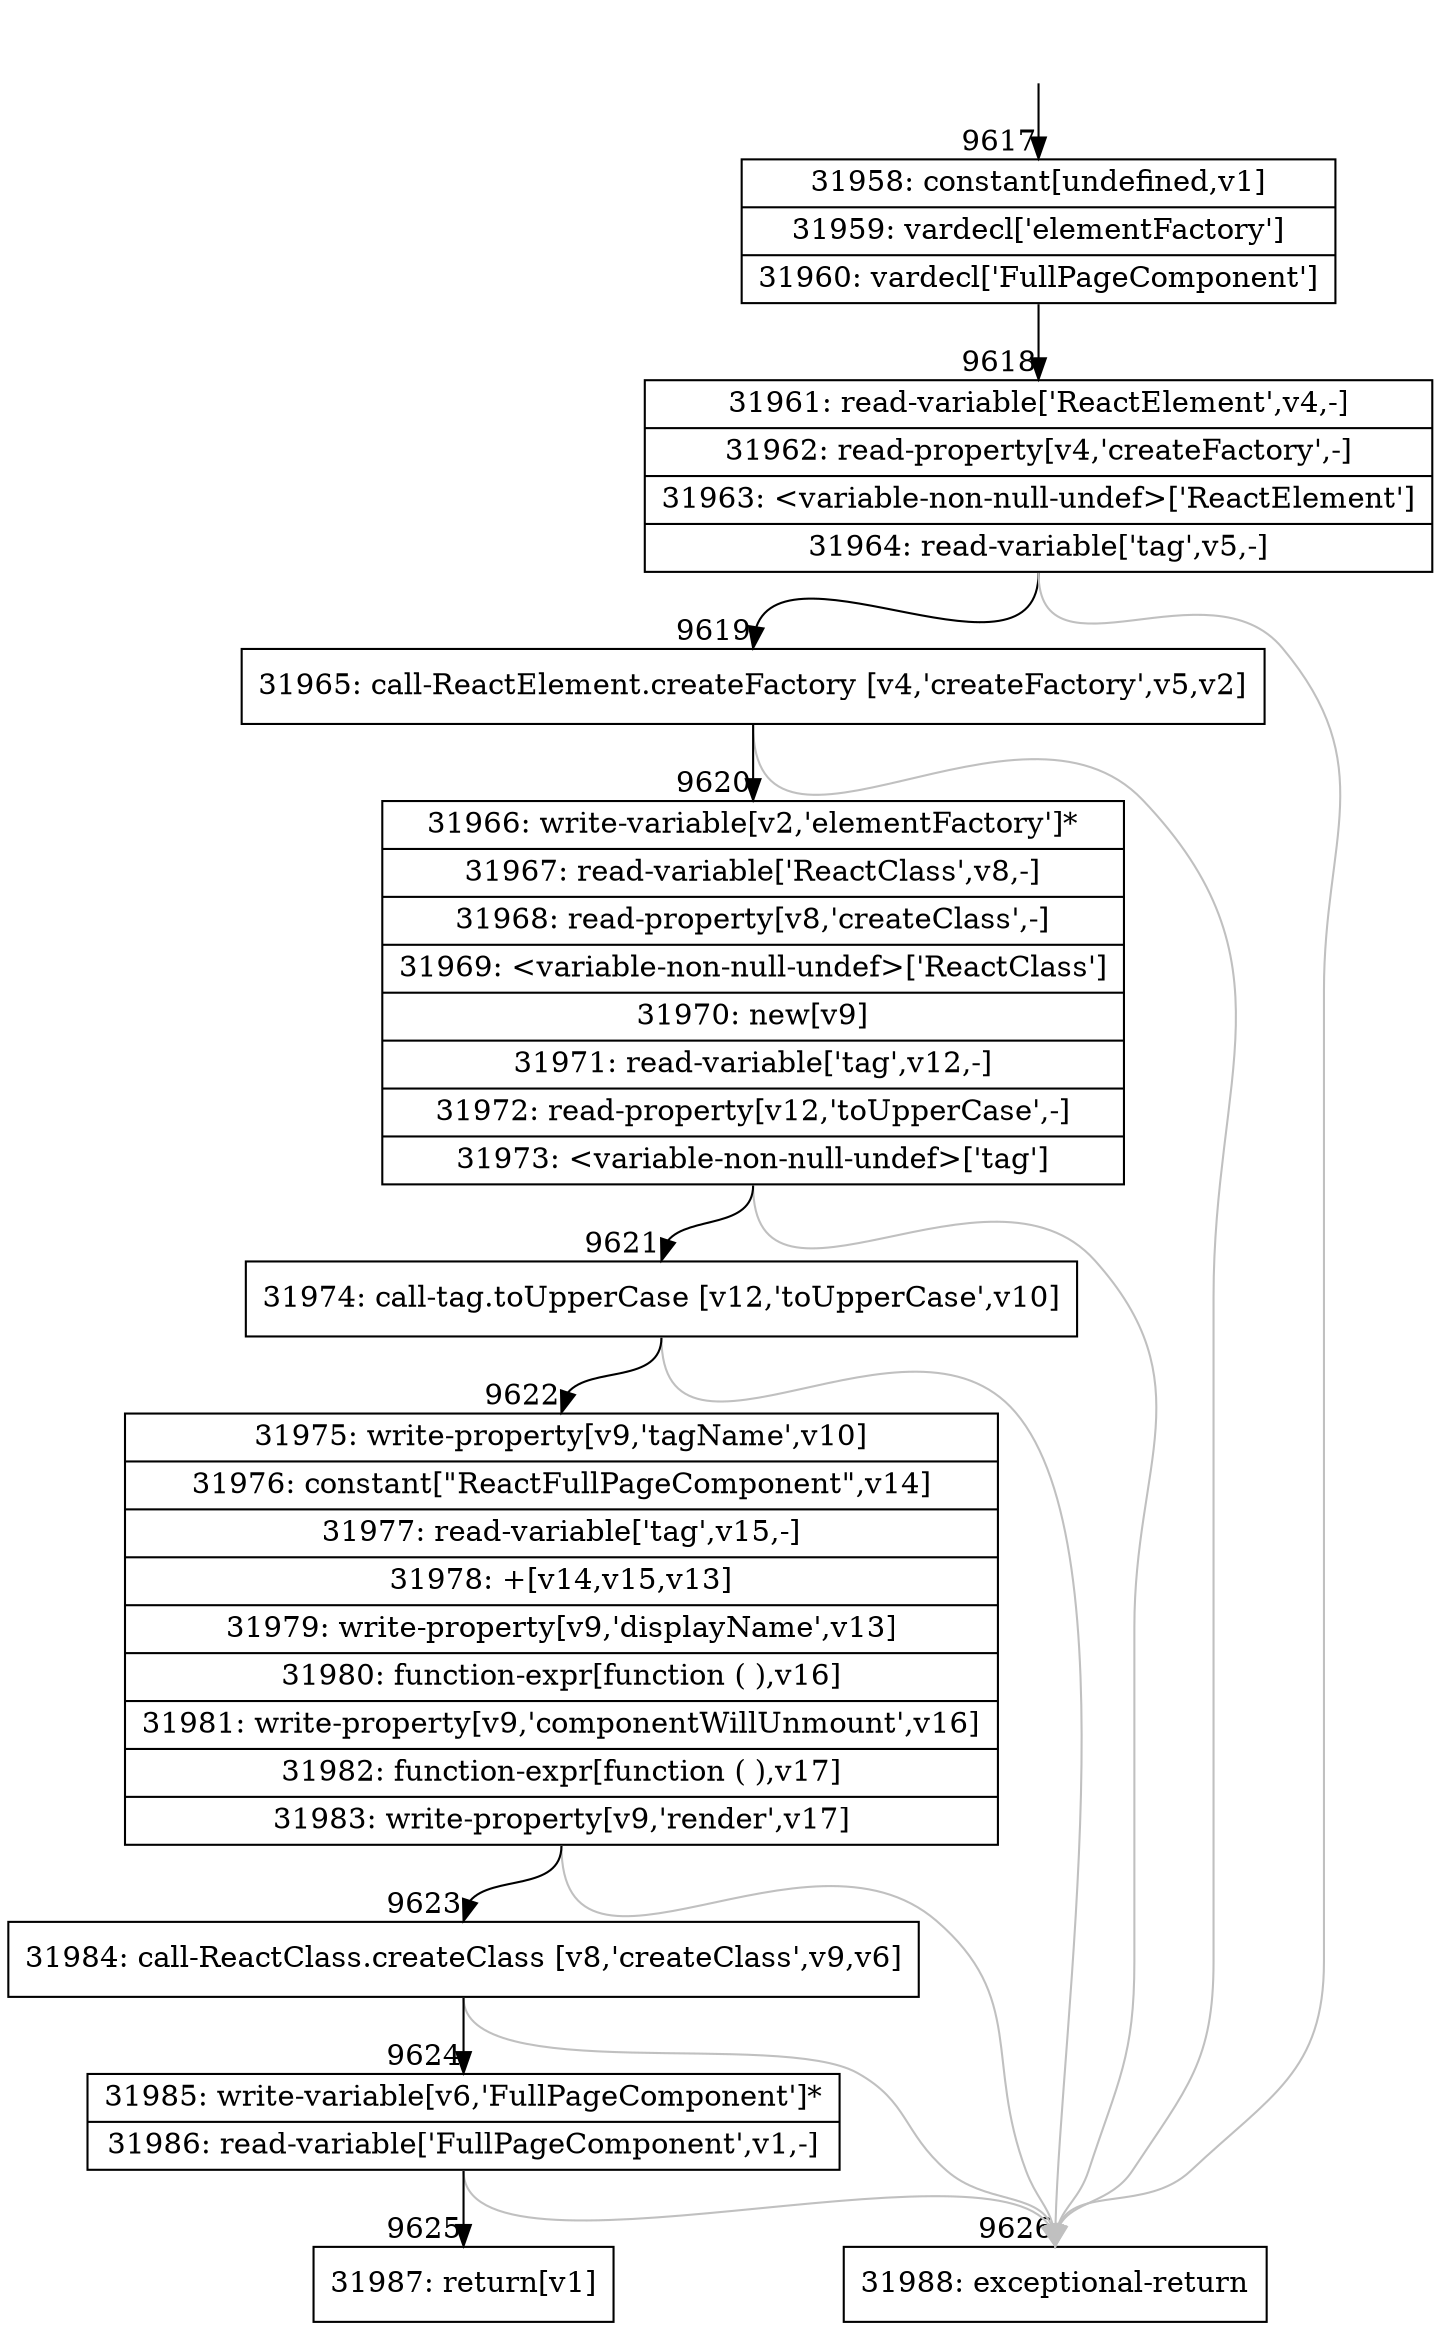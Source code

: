 digraph {
rankdir="TD"
BB_entry709[shape=none,label=""];
BB_entry709 -> BB9617 [tailport=s, headport=n, headlabel="    9617"]
BB9617 [shape=record label="{31958: constant[undefined,v1]|31959: vardecl['elementFactory']|31960: vardecl['FullPageComponent']}" ] 
BB9617 -> BB9618 [tailport=s, headport=n, headlabel="      9618"]
BB9618 [shape=record label="{31961: read-variable['ReactElement',v4,-]|31962: read-property[v4,'createFactory',-]|31963: \<variable-non-null-undef\>['ReactElement']|31964: read-variable['tag',v5,-]}" ] 
BB9618 -> BB9619 [tailport=s, headport=n, headlabel="      9619"]
BB9618 -> BB9626 [tailport=s, headport=n, color=gray, headlabel="      9626"]
BB9619 [shape=record label="{31965: call-ReactElement.createFactory [v4,'createFactory',v5,v2]}" ] 
BB9619 -> BB9620 [tailport=s, headport=n, headlabel="      9620"]
BB9619 -> BB9626 [tailport=s, headport=n, color=gray]
BB9620 [shape=record label="{31966: write-variable[v2,'elementFactory']*|31967: read-variable['ReactClass',v8,-]|31968: read-property[v8,'createClass',-]|31969: \<variable-non-null-undef\>['ReactClass']|31970: new[v9]|31971: read-variable['tag',v12,-]|31972: read-property[v12,'toUpperCase',-]|31973: \<variable-non-null-undef\>['tag']}" ] 
BB9620 -> BB9621 [tailport=s, headport=n, headlabel="      9621"]
BB9620 -> BB9626 [tailport=s, headport=n, color=gray]
BB9621 [shape=record label="{31974: call-tag.toUpperCase [v12,'toUpperCase',v10]}" ] 
BB9621 -> BB9622 [tailport=s, headport=n, headlabel="      9622"]
BB9621 -> BB9626 [tailport=s, headport=n, color=gray]
BB9622 [shape=record label="{31975: write-property[v9,'tagName',v10]|31976: constant[\"ReactFullPageComponent\",v14]|31977: read-variable['tag',v15,-]|31978: +[v14,v15,v13]|31979: write-property[v9,'displayName',v13]|31980: function-expr[function ( ),v16]|31981: write-property[v9,'componentWillUnmount',v16]|31982: function-expr[function ( ),v17]|31983: write-property[v9,'render',v17]}" ] 
BB9622 -> BB9623 [tailport=s, headport=n, headlabel="      9623"]
BB9622 -> BB9626 [tailport=s, headport=n, color=gray]
BB9623 [shape=record label="{31984: call-ReactClass.createClass [v8,'createClass',v9,v6]}" ] 
BB9623 -> BB9624 [tailport=s, headport=n, headlabel="      9624"]
BB9623 -> BB9626 [tailport=s, headport=n, color=gray]
BB9624 [shape=record label="{31985: write-variable[v6,'FullPageComponent']*|31986: read-variable['FullPageComponent',v1,-]}" ] 
BB9624 -> BB9625 [tailport=s, headport=n, headlabel="      9625"]
BB9624 -> BB9626 [tailport=s, headport=n, color=gray]
BB9625 [shape=record label="{31987: return[v1]}" ] 
BB9626 [shape=record label="{31988: exceptional-return}" ] 
//#$~ 17136
}
